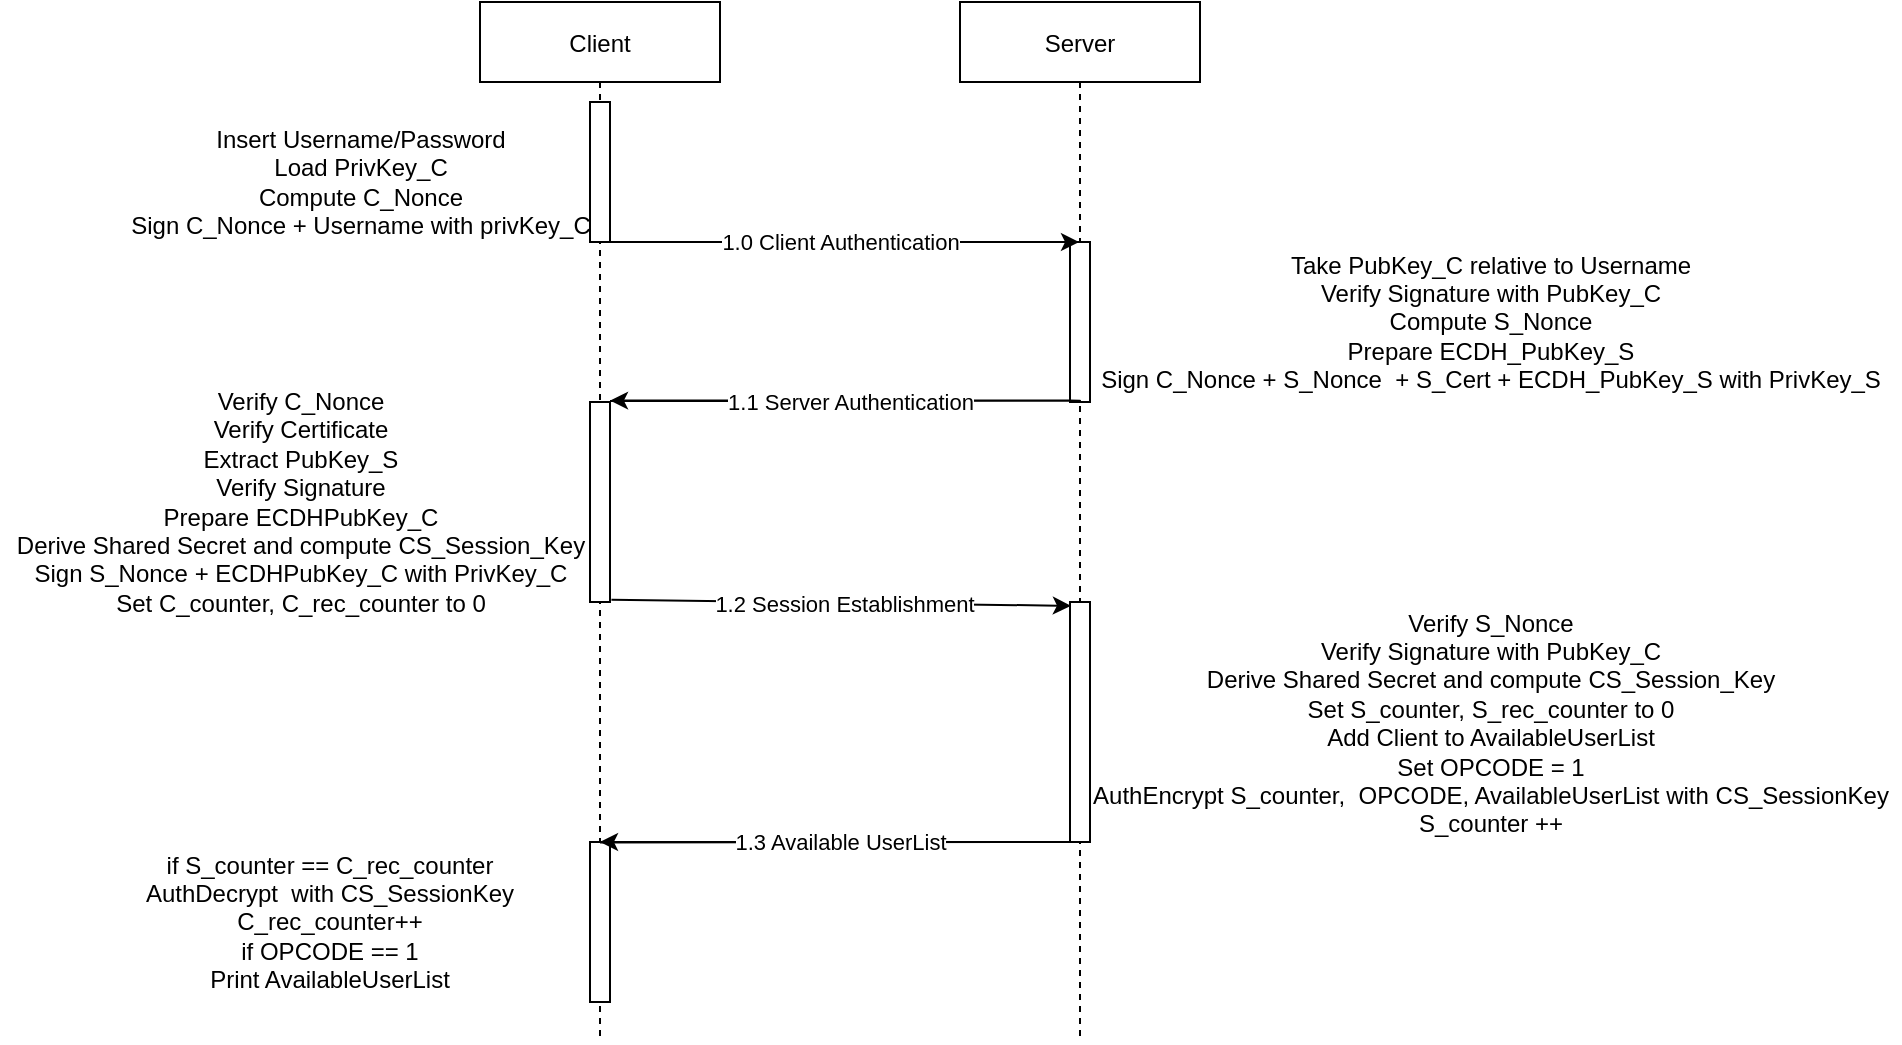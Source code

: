 <mxfile version="14.6.13" type="device"><diagram id="kgpKYQtTHZ0yAKxKKP6v" name="Page-1"><mxGraphModel dx="1975" dy="498" grid="1" gridSize="10" guides="1" tooltips="1" connect="1" arrows="1" fold="1" page="1" pageScale="1" pageWidth="850" pageHeight="1100" math="0" shadow="0"><root><mxCell id="0"/><mxCell id="1" parent="0"/><mxCell id="3nuBFxr9cyL0pnOWT2aG-1" value="Client" style="shape=umlLifeline;perimeter=lifelinePerimeter;container=1;collapsible=0;recursiveResize=0;rounded=0;shadow=0;strokeWidth=1;" parent="1" vertex="1"><mxGeometry x="80" y="40" width="120" height="520" as="geometry"/></mxCell><mxCell id="1zj3aGGyjTnXeS0juYns-15" value="" style="html=1;points=[];perimeter=orthogonalPerimeter;" parent="1" vertex="1"><mxGeometry x="135" y="240" width="10" height="100" as="geometry"/></mxCell><mxCell id="3nuBFxr9cyL0pnOWT2aG-5" value="Server" style="shape=umlLifeline;perimeter=lifelinePerimeter;container=1;collapsible=0;recursiveResize=0;rounded=0;shadow=0;strokeWidth=1;" parent="1" vertex="1"><mxGeometry x="320" y="40" width="120" height="520" as="geometry"/></mxCell><mxCell id="1zj3aGGyjTnXeS0juYns-12" value="" style="html=1;points=[];perimeter=orthogonalPerimeter;" parent="1" vertex="1"><mxGeometry x="375" y="160" width="10" height="80" as="geometry"/></mxCell><mxCell id="1zj3aGGyjTnXeS0juYns-14" value="&lt;div&gt;Take PubKey_C relative to Username&lt;br&gt;&lt;/div&gt;&lt;div&gt;Verify Signature with PubKey_C&lt;br&gt;&lt;/div&gt;&lt;div&gt;Compute S_Nonce &lt;br&gt;&lt;/div&gt;&lt;div&gt;Prepare ECDH_PubKey_S&lt;/div&gt;&lt;div&gt;Sign C_Nonce + S_Nonce&amp;nbsp; + S_Cert + ECDH_PubKey_S with PrivKey_S&lt;br&gt;&lt;/div&gt;" style="text;html=1;align=center;verticalAlign=middle;resizable=0;points=[];autosize=1;strokeColor=none;" parent="1" vertex="1"><mxGeometry x="385" y="160" width="400" height="80" as="geometry"/></mxCell><mxCell id="1zj3aGGyjTnXeS0juYns-6" value="" style="endArrow=classic;html=1;" parent="1" target="3nuBFxr9cyL0pnOWT2aG-5" edge="1"><mxGeometry relative="1" as="geometry"><mxPoint x="140" y="160" as="sourcePoint"/><mxPoint x="240" y="160" as="targetPoint"/></mxGeometry></mxCell><mxCell id="1zj3aGGyjTnXeS0juYns-7" value="1.0 Client Authentication" style="edgeLabel;resizable=0;html=1;align=center;verticalAlign=middle;" parent="1zj3aGGyjTnXeS0juYns-6" connectable="0" vertex="1"><mxGeometry relative="1" as="geometry"/></mxCell><mxCell id="1zj3aGGyjTnXeS0juYns-8" value="" style="endArrow=classic;html=1;" parent="1" edge="1"><mxGeometry relative="1" as="geometry"><mxPoint x="145" y="239.51" as="sourcePoint"/><mxPoint x="145" y="239.31" as="targetPoint"/><Array as="points"><mxPoint x="385" y="239.31"/></Array></mxGeometry></mxCell><object label="1.1 Server Authentication" id="1zj3aGGyjTnXeS0juYns-9"><mxCell style="edgeLabel;resizable=0;html=1;align=center;verticalAlign=middle;" parent="1zj3aGGyjTnXeS0juYns-8" connectable="0" vertex="1"><mxGeometry relative="1" as="geometry"><mxPoint x="-120" as="offset"/></mxGeometry></mxCell></object><mxCell id="1zj3aGGyjTnXeS0juYns-16" value="&lt;div&gt;Verify C_Nonce&lt;/div&gt;&lt;div&gt;Verify Certificate&lt;/div&gt;&lt;div&gt;Extract PubKey_S&lt;br&gt;&lt;/div&gt;&lt;div&gt;Verify Signature&lt;/div&gt;&lt;div&gt;Prepare ECDHPubKey_C &lt;br&gt;&lt;/div&gt;&lt;div&gt;Derive Shared Secret and compute CS_Session_Key&lt;br&gt;&lt;/div&gt;&lt;div&gt;Sign S_Nonce + ECDHPubKey_C with PrivKey_C&lt;/div&gt;&lt;div&gt;&lt;div&gt;Set C_counter, C_rec_counter to 0&lt;/div&gt;&lt;/div&gt;" style="text;html=1;align=center;verticalAlign=middle;resizable=0;points=[];autosize=1;strokeColor=none;" parent="1" vertex="1"><mxGeometry x="-160" y="230" width="300" height="120" as="geometry"/></mxCell><mxCell id="1zj3aGGyjTnXeS0juYns-18" value="" style="html=1;points=[];perimeter=orthogonalPerimeter;" parent="1" vertex="1"><mxGeometry x="375" y="340" width="10" height="120" as="geometry"/></mxCell><mxCell id="1zj3aGGyjTnXeS0juYns-19" value="" style="endArrow=classic;html=1;exitX=1.071;exitY=0.989;exitDx=0;exitDy=0;exitPerimeter=0;entryX=0.043;entryY=0.016;entryDx=0;entryDy=0;entryPerimeter=0;" parent="1" source="1zj3aGGyjTnXeS0juYns-15" target="1zj3aGGyjTnXeS0juYns-18" edge="1"><mxGeometry relative="1" as="geometry"><mxPoint x="135.24" y="240.2" as="sourcePoint"/><mxPoint x="370" y="281" as="targetPoint"/></mxGeometry></mxCell><mxCell id="1zj3aGGyjTnXeS0juYns-20" value="1.2 Session Establishment" style="edgeLabel;resizable=0;html=1;align=center;verticalAlign=middle;" parent="1zj3aGGyjTnXeS0juYns-19" connectable="0" vertex="1"><mxGeometry relative="1" as="geometry"><mxPoint x="1" as="offset"/></mxGeometry></mxCell><mxCell id="1zj3aGGyjTnXeS0juYns-21" value="" style="html=1;points=[];perimeter=orthogonalPerimeter;" parent="1" vertex="1"><mxGeometry x="135" y="90" width="10" height="70" as="geometry"/></mxCell><mxCell id="1zj3aGGyjTnXeS0juYns-22" value="Insert Username/Password&lt;br&gt;&lt;div&gt;Load PrivKey_C&lt;/div&gt;&lt;div&gt;Compute C_Nonce&lt;/div&gt;&lt;div&gt;Sign C_Nonce + Username with privKey_C&lt;br&gt;&lt;/div&gt;" style="text;html=1;align=center;verticalAlign=middle;resizable=0;points=[];autosize=1;strokeColor=none;" parent="1" vertex="1"><mxGeometry x="-100" y="100" width="240" height="60" as="geometry"/></mxCell><mxCell id="1zj3aGGyjTnXeS0juYns-29" value="Verify S_Nonce&lt;br&gt;Verify Signature with PubKey_C&lt;br&gt;&lt;div&gt;Derive Shared Secret and compute CS_Session_Key&lt;/div&gt;&lt;div&gt;&lt;div&gt;Set S_counter, S_rec_counter to 0&lt;/div&gt;&lt;div&gt;Add Client to AvailableUserList&lt;/div&gt;&lt;/div&gt;&lt;div&gt;&lt;div&gt;Set OPCODE = 1&lt;/div&gt;AuthEncrypt S_counter,&amp;nbsp; OPCODE, AvailableUserList with CS_SessionKey&lt;br&gt;&lt;div&gt;S_counter ++&lt;br&gt;&lt;/div&gt;&lt;div&gt;&lt;br&gt;&lt;br&gt;&lt;/div&gt;&lt;/div&gt;" style="text;html=1;align=center;verticalAlign=middle;resizable=0;points=[];autosize=1;strokeColor=none;" parent="1" vertex="1"><mxGeometry x="380" y="340" width="410" height="150" as="geometry"/></mxCell><mxCell id="MhX3L_tJUaHQ1sQQ5J_w-8" value="" style="html=1;points=[];perimeter=orthogonalPerimeter;" vertex="1" parent="1"><mxGeometry x="135" y="460" width="10" height="80" as="geometry"/></mxCell><mxCell id="MhX3L_tJUaHQ1sQQ5J_w-4" value="" style="endArrow=classic;html=1;" edge="1" parent="1"><mxGeometry relative="1" as="geometry"><mxPoint x="140" y="460.2" as="sourcePoint"/><mxPoint x="140" y="460.0" as="targetPoint"/><Array as="points"><mxPoint x="380" y="460"/></Array></mxGeometry></mxCell><object label="1.3 Available UserList" id="MhX3L_tJUaHQ1sQQ5J_w-5"><mxCell style="edgeLabel;resizable=0;html=1;align=center;verticalAlign=middle;" connectable="0" vertex="1" parent="MhX3L_tJUaHQ1sQQ5J_w-4"><mxGeometry relative="1" as="geometry"><mxPoint x="-120" as="offset"/></mxGeometry></mxCell></object><mxCell id="MhX3L_tJUaHQ1sQQ5J_w-9" value="if S_counter == C_rec_counter&lt;div&gt;AuthDecrypt&amp;nbsp; with CS_SessionKey&lt;/div&gt;&lt;div&gt;C_rec_counter++&lt;/div&gt;&lt;div&gt;if OPCODE == 1&lt;/div&gt;&lt;div&gt;Print AvailableUserList&lt;br&gt;&lt;/div&gt;" style="text;html=1;strokeColor=none;fillColor=none;align=center;verticalAlign=middle;whiteSpace=wrap;rounded=0;" vertex="1" parent="1"><mxGeometry x="-90" y="490" width="190" height="20" as="geometry"/></mxCell></root></mxGraphModel></diagram></mxfile>